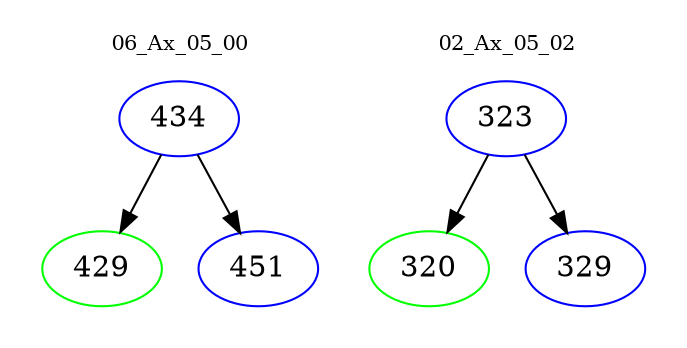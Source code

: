 digraph{
subgraph cluster_0 {
color = white
label = "06_Ax_05_00";
fontsize=10;
T0_434 [label="434", color="blue"]
T0_434 -> T0_429 [color="black"]
T0_429 [label="429", color="green"]
T0_434 -> T0_451 [color="black"]
T0_451 [label="451", color="blue"]
}
subgraph cluster_1 {
color = white
label = "02_Ax_05_02";
fontsize=10;
T1_323 [label="323", color="blue"]
T1_323 -> T1_320 [color="black"]
T1_320 [label="320", color="green"]
T1_323 -> T1_329 [color="black"]
T1_329 [label="329", color="blue"]
}
}
